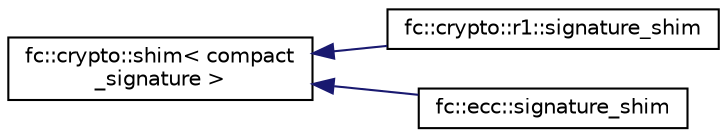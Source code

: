 digraph "Graphical Class Hierarchy"
{
  edge [fontname="Helvetica",fontsize="10",labelfontname="Helvetica",labelfontsize="10"];
  node [fontname="Helvetica",fontsize="10",shape=record];
  rankdir="LR";
  Node0 [label="fc::crypto::shim\< compact\l_signature \>",height=0.2,width=0.4,color="black", fillcolor="white", style="filled",URL="$structfc_1_1crypto_1_1shim.html"];
  Node0 -> Node1 [dir="back",color="midnightblue",fontsize="10",style="solid",fontname="Helvetica"];
  Node1 [label="fc::crypto::r1::signature_shim",height=0.2,width=0.4,color="black", fillcolor="white", style="filled",URL="$structfc_1_1crypto_1_1r1_1_1signature__shim.html"];
  Node0 -> Node2 [dir="back",color="midnightblue",fontsize="10",style="solid",fontname="Helvetica"];
  Node2 [label="fc::ecc::signature_shim",height=0.2,width=0.4,color="black", fillcolor="white", style="filled",URL="$structfc_1_1ecc_1_1signature__shim.html"];
}
